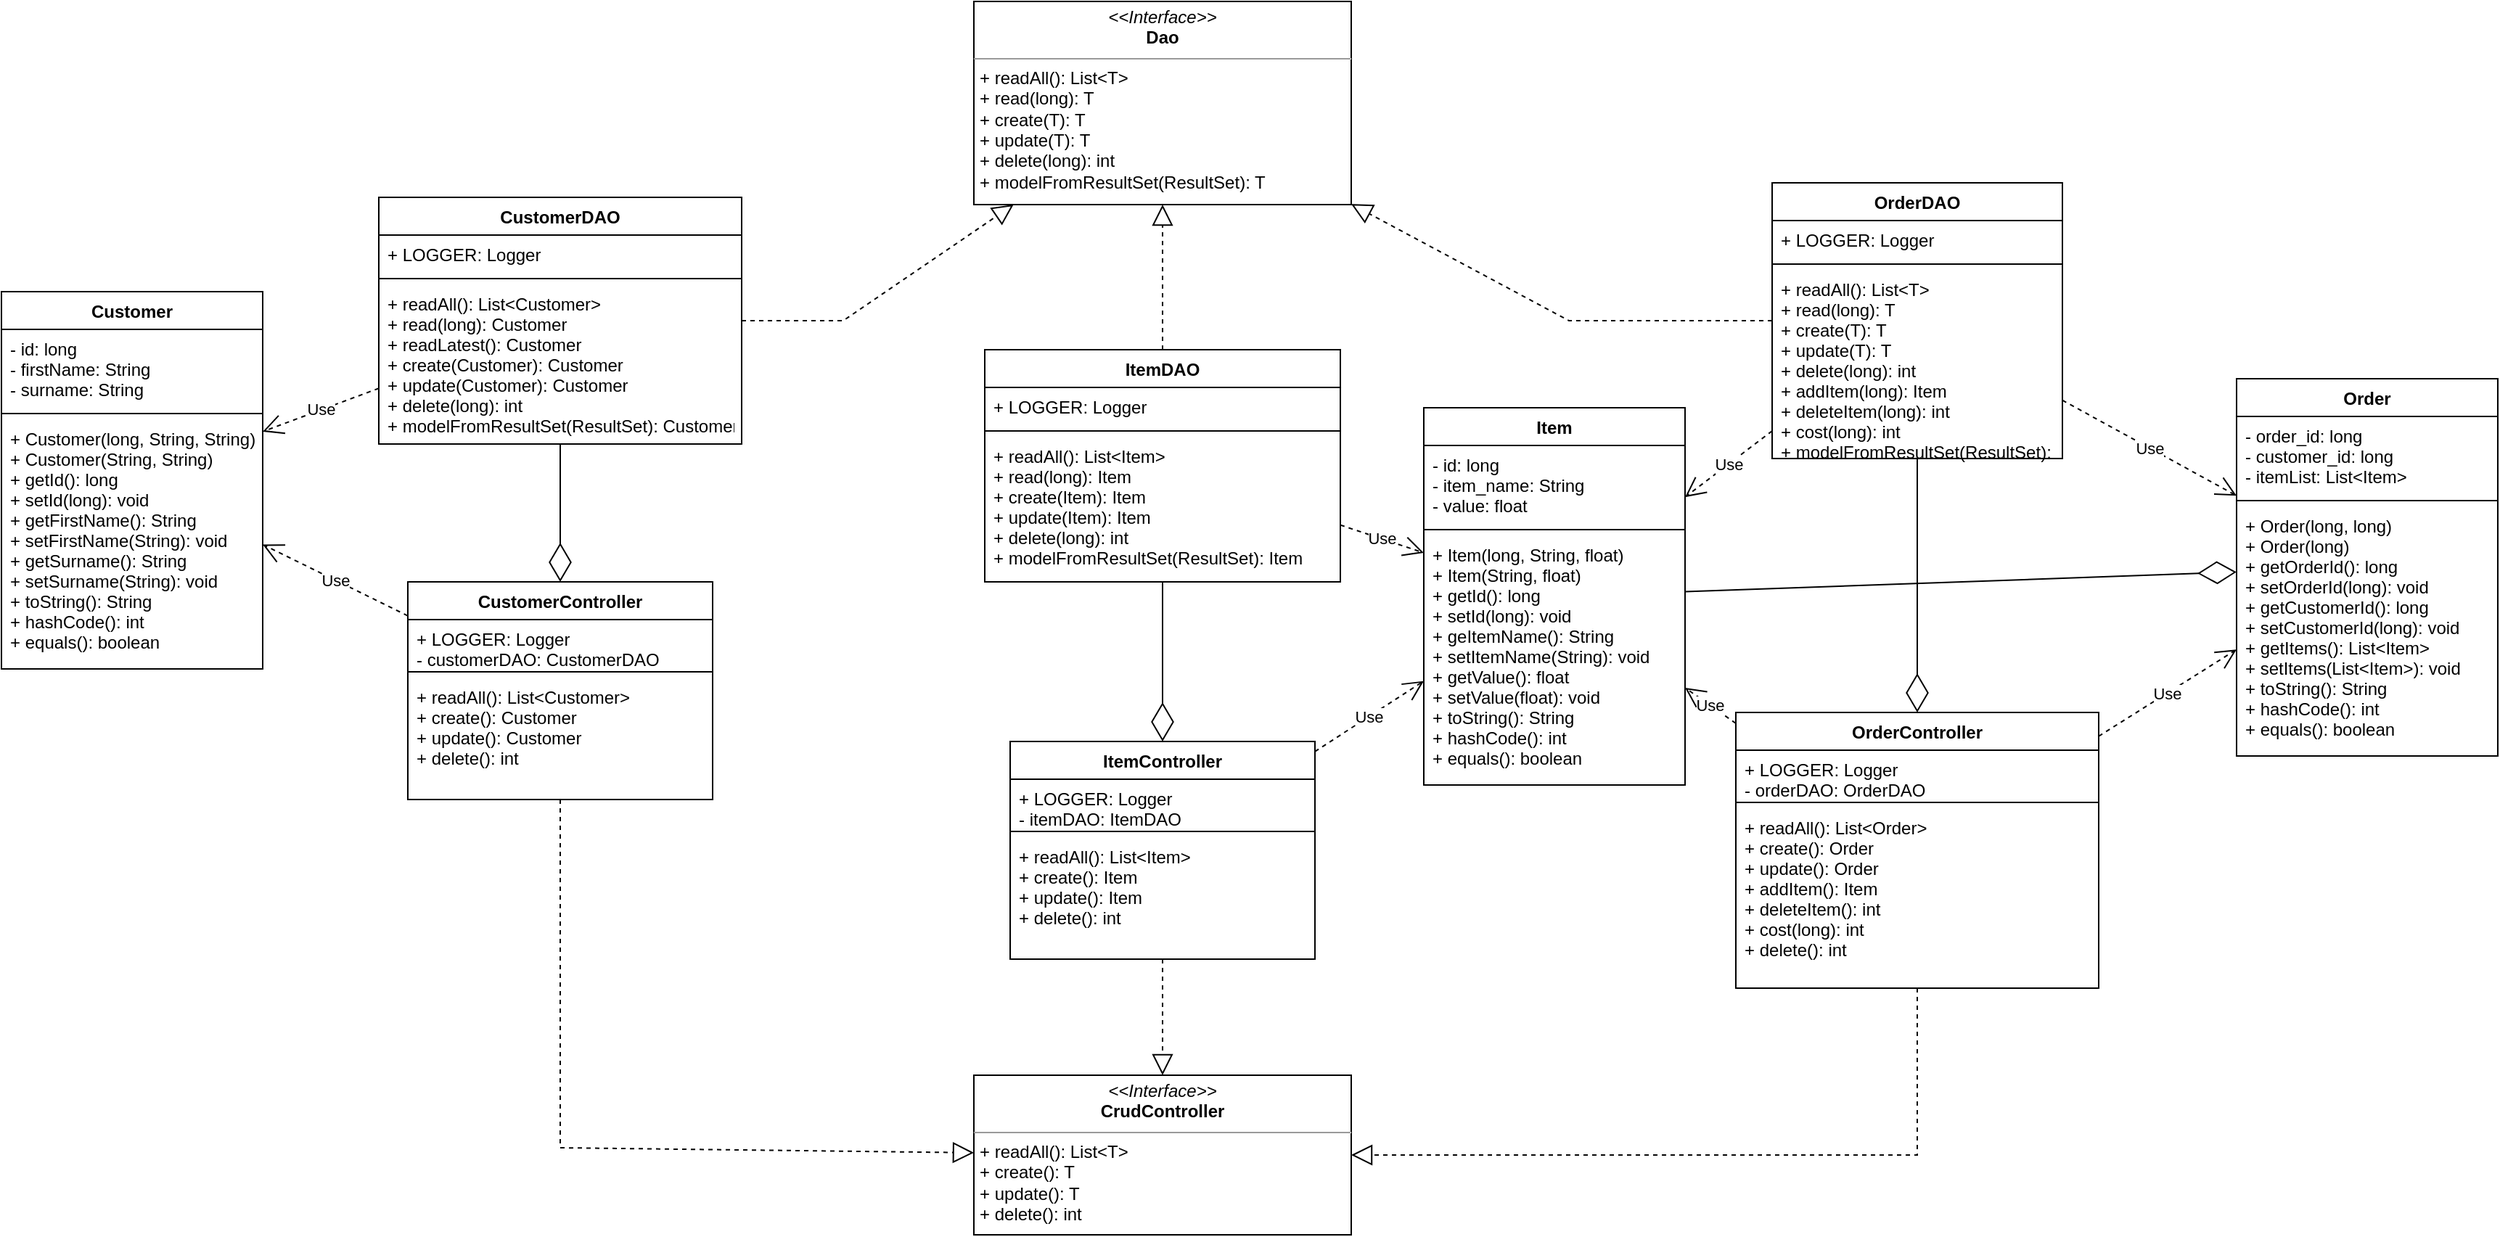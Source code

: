 <mxfile version="20.0.4" type="device"><diagram id="C5RBs43oDa-KdzZeNtuy" name="Page-1"><mxGraphModel dx="1730" dy="1594" grid="1" gridSize="10" guides="1" tooltips="1" connect="1" arrows="1" fold="1" page="1" pageScale="1" pageWidth="827" pageHeight="1169" math="0" shadow="0"><root><mxCell id="WIyWlLk6GJQsqaUBKTNV-0"/><mxCell id="WIyWlLk6GJQsqaUBKTNV-1" parent="WIyWlLk6GJQsqaUBKTNV-0"/><mxCell id="guxBgkQvKf8HlJ9YXZP1-2" value="&lt;p style=&quot;margin:0px;margin-top:4px;text-align:center;&quot;&gt;&lt;i&gt;&amp;lt;&amp;lt;Interface&amp;gt;&amp;gt;&lt;/i&gt;&lt;br&gt;&lt;b&gt;Dao&lt;/b&gt;&lt;/p&gt;&lt;hr size=&quot;1&quot;&gt;&lt;p style=&quot;margin:0px;margin-left:4px;&quot;&gt;&lt;/p&gt;&lt;p style=&quot;margin:0px;margin-left:4px;&quot;&gt;+ readAll(): List&amp;lt;T&amp;gt;&lt;br&gt;+ read(long): T&lt;/p&gt;&lt;p style=&quot;margin:0px;margin-left:4px;&quot;&gt;+ create(T): T&lt;/p&gt;&lt;p style=&quot;margin:0px;margin-left:4px;&quot;&gt;+ update(T): T&lt;/p&gt;&lt;p style=&quot;margin:0px;margin-left:4px;&quot;&gt;+ delete(long): int&lt;/p&gt;&lt;p style=&quot;margin:0px;margin-left:4px;&quot;&gt;+ modelFromResultSet(ResultSet): T&lt;/p&gt;" style="verticalAlign=top;align=left;overflow=fill;fontSize=12;fontFamily=Helvetica;html=1;" parent="WIyWlLk6GJQsqaUBKTNV-1" vertex="1"><mxGeometry x="250" y="-140" width="260" height="140" as="geometry"/></mxCell><mxCell id="guxBgkQvKf8HlJ9YXZP1-3" value="CustomerDAO" style="swimlane;fontStyle=1;align=center;verticalAlign=top;childLayout=stackLayout;horizontal=1;startSize=26;horizontalStack=0;resizeParent=1;resizeParentMax=0;resizeLast=0;collapsible=1;marginBottom=0;" parent="WIyWlLk6GJQsqaUBKTNV-1" vertex="1"><mxGeometry x="-160" y="-5" width="250" height="170" as="geometry"/></mxCell><mxCell id="guxBgkQvKf8HlJ9YXZP1-4" value="+ LOGGER: Logger" style="text;strokeColor=none;fillColor=none;align=left;verticalAlign=top;spacingLeft=4;spacingRight=4;overflow=hidden;rotatable=0;points=[[0,0.5],[1,0.5]];portConstraint=eastwest;" parent="guxBgkQvKf8HlJ9YXZP1-3" vertex="1"><mxGeometry y="26" width="250" height="26" as="geometry"/></mxCell><mxCell id="guxBgkQvKf8HlJ9YXZP1-5" value="" style="line;strokeWidth=1;fillColor=none;align=left;verticalAlign=middle;spacingTop=-1;spacingLeft=3;spacingRight=3;rotatable=0;labelPosition=right;points=[];portConstraint=eastwest;" parent="guxBgkQvKf8HlJ9YXZP1-3" vertex="1"><mxGeometry y="52" width="250" height="8" as="geometry"/></mxCell><mxCell id="guxBgkQvKf8HlJ9YXZP1-6" value="+ readAll(): List&lt;Customer&gt;&#10;+ read(long): Customer&#10;+ readLatest(): Customer&#10;+ create(Customer): Customer&#10;+ update(Customer): Customer&#10;+ delete(long): int&#10;+ modelFromResultSet(ResultSet): Customer" style="text;strokeColor=none;fillColor=none;align=left;verticalAlign=top;spacingLeft=4;spacingRight=4;overflow=hidden;rotatable=0;points=[[0,0.5],[1,0.5]];portConstraint=eastwest;" parent="guxBgkQvKf8HlJ9YXZP1-3" vertex="1"><mxGeometry y="60" width="250" height="110" as="geometry"/></mxCell><mxCell id="guxBgkQvKf8HlJ9YXZP1-7" value="" style="endArrow=block;dashed=1;endFill=0;endSize=12;html=1;rounded=0;" parent="WIyWlLk6GJQsqaUBKTNV-1" source="guxBgkQvKf8HlJ9YXZP1-3" target="guxBgkQvKf8HlJ9YXZP1-2" edge="1"><mxGeometry width="160" relative="1" as="geometry"><mxPoint x="330" y="280" as="sourcePoint"/><mxPoint x="490" y="280" as="targetPoint"/><Array as="points"><mxPoint x="160" y="80"/></Array></mxGeometry></mxCell><mxCell id="guxBgkQvKf8HlJ9YXZP1-8" value="ItemDAO" style="swimlane;fontStyle=1;align=center;verticalAlign=top;childLayout=stackLayout;horizontal=1;startSize=26;horizontalStack=0;resizeParent=1;resizeParentMax=0;resizeLast=0;collapsible=1;marginBottom=0;" parent="WIyWlLk6GJQsqaUBKTNV-1" vertex="1"><mxGeometry x="257.5" y="100" width="245" height="160" as="geometry"/></mxCell><mxCell id="guxBgkQvKf8HlJ9YXZP1-9" value="+ LOGGER: Logger" style="text;strokeColor=none;fillColor=none;align=left;verticalAlign=top;spacingLeft=4;spacingRight=4;overflow=hidden;rotatable=0;points=[[0,0.5],[1,0.5]];portConstraint=eastwest;" parent="guxBgkQvKf8HlJ9YXZP1-8" vertex="1"><mxGeometry y="26" width="245" height="26" as="geometry"/></mxCell><mxCell id="guxBgkQvKf8HlJ9YXZP1-10" value="" style="line;strokeWidth=1;fillColor=none;align=left;verticalAlign=middle;spacingTop=-1;spacingLeft=3;spacingRight=3;rotatable=0;labelPosition=right;points=[];portConstraint=eastwest;" parent="guxBgkQvKf8HlJ9YXZP1-8" vertex="1"><mxGeometry y="52" width="245" height="8" as="geometry"/></mxCell><mxCell id="guxBgkQvKf8HlJ9YXZP1-11" value="+ readAll(): List&lt;Item&gt;&#10;+ read(long): Item&#10;+ create(Item): Item&#10;+ update(Item): Item&#10;+ delete(long): int&#10;+ modelFromResultSet(ResultSet): Item" style="text;strokeColor=none;fillColor=none;align=left;verticalAlign=top;spacingLeft=4;spacingRight=4;overflow=hidden;rotatable=0;points=[[0,0.5],[1,0.5]];portConstraint=eastwest;" parent="guxBgkQvKf8HlJ9YXZP1-8" vertex="1"><mxGeometry y="60" width="245" height="100" as="geometry"/></mxCell><mxCell id="guxBgkQvKf8HlJ9YXZP1-12" value="OrderDAO" style="swimlane;fontStyle=1;align=center;verticalAlign=top;childLayout=stackLayout;horizontal=1;startSize=26;horizontalStack=0;resizeParent=1;resizeParentMax=0;resizeLast=0;collapsible=1;marginBottom=0;" parent="WIyWlLk6GJQsqaUBKTNV-1" vertex="1"><mxGeometry x="800" y="-15" width="200" height="190" as="geometry"/></mxCell><mxCell id="guxBgkQvKf8HlJ9YXZP1-13" value="+ LOGGER: Logger" style="text;strokeColor=none;fillColor=none;align=left;verticalAlign=top;spacingLeft=4;spacingRight=4;overflow=hidden;rotatable=0;points=[[0,0.5],[1,0.5]];portConstraint=eastwest;" parent="guxBgkQvKf8HlJ9YXZP1-12" vertex="1"><mxGeometry y="26" width="200" height="26" as="geometry"/></mxCell><mxCell id="guxBgkQvKf8HlJ9YXZP1-14" value="" style="line;strokeWidth=1;fillColor=none;align=left;verticalAlign=middle;spacingTop=-1;spacingLeft=3;spacingRight=3;rotatable=0;labelPosition=right;points=[];portConstraint=eastwest;" parent="guxBgkQvKf8HlJ9YXZP1-12" vertex="1"><mxGeometry y="52" width="200" height="8" as="geometry"/></mxCell><mxCell id="guxBgkQvKf8HlJ9YXZP1-15" value="+ readAll(): List&lt;T&gt;&#10;+ read(long): T&#10;+ create(T): T&#10;+ update(T): T&#10;+ delete(long): int&#10;+ addItem(long): Item&#10;+ deleteItem(long): int&#10;+ cost(long): int&#10;+ modelFromResultSet(ResultSet): T" style="text;strokeColor=none;fillColor=none;align=left;verticalAlign=top;spacingLeft=4;spacingRight=4;overflow=hidden;rotatable=0;points=[[0,0.5],[1,0.5]];portConstraint=eastwest;" parent="guxBgkQvKf8HlJ9YXZP1-12" vertex="1"><mxGeometry y="60" width="200" height="130" as="geometry"/></mxCell><mxCell id="guxBgkQvKf8HlJ9YXZP1-16" value="" style="endArrow=block;dashed=1;endFill=0;endSize=12;html=1;rounded=0;" parent="WIyWlLk6GJQsqaUBKTNV-1" source="guxBgkQvKf8HlJ9YXZP1-8" target="guxBgkQvKf8HlJ9YXZP1-2" edge="1"><mxGeometry width="160" relative="1" as="geometry"><mxPoint x="330" y="270" as="sourcePoint"/><mxPoint x="490" y="270" as="targetPoint"/></mxGeometry></mxCell><mxCell id="guxBgkQvKf8HlJ9YXZP1-17" value="" style="endArrow=block;dashed=1;endFill=0;endSize=12;html=1;rounded=0;" parent="WIyWlLk6GJQsqaUBKTNV-1" source="guxBgkQvKf8HlJ9YXZP1-12" target="guxBgkQvKf8HlJ9YXZP1-2" edge="1"><mxGeometry width="160" relative="1" as="geometry"><mxPoint x="330" y="270" as="sourcePoint"/><mxPoint x="490" y="270" as="targetPoint"/><Array as="points"><mxPoint x="660" y="80"/></Array></mxGeometry></mxCell><mxCell id="fE07eYE8MpscGAxd6MXE-0" value="CustomerController" style="swimlane;fontStyle=1;align=center;verticalAlign=top;childLayout=stackLayout;horizontal=1;startSize=26;horizontalStack=0;resizeParent=1;resizeParentMax=0;resizeLast=0;collapsible=1;marginBottom=0;" vertex="1" parent="WIyWlLk6GJQsqaUBKTNV-1"><mxGeometry x="-140" y="260" width="210" height="150" as="geometry"/></mxCell><mxCell id="fE07eYE8MpscGAxd6MXE-1" value="+ LOGGER: Logger&#10;- customerDAO: CustomerDAO" style="text;strokeColor=none;fillColor=none;align=left;verticalAlign=top;spacingLeft=4;spacingRight=4;overflow=hidden;rotatable=0;points=[[0,0.5],[1,0.5]];portConstraint=eastwest;" vertex="1" parent="fE07eYE8MpscGAxd6MXE-0"><mxGeometry y="26" width="210" height="32" as="geometry"/></mxCell><mxCell id="fE07eYE8MpscGAxd6MXE-2" value="" style="line;strokeWidth=1;fillColor=none;align=left;verticalAlign=middle;spacingTop=-1;spacingLeft=3;spacingRight=3;rotatable=0;labelPosition=right;points=[];portConstraint=eastwest;" vertex="1" parent="fE07eYE8MpscGAxd6MXE-0"><mxGeometry y="58" width="210" height="8" as="geometry"/></mxCell><mxCell id="fE07eYE8MpscGAxd6MXE-3" value="+ readAll(): List&lt;Customer&gt;&#10;+ create(): Customer&#10;+ update(): Customer&#10;+ delete(): int" style="text;strokeColor=none;fillColor=none;align=left;verticalAlign=top;spacingLeft=4;spacingRight=4;overflow=hidden;rotatable=0;points=[[0,0.5],[1,0.5]];portConstraint=eastwest;" vertex="1" parent="fE07eYE8MpscGAxd6MXE-0"><mxGeometry y="66" width="210" height="84" as="geometry"/></mxCell><mxCell id="fE07eYE8MpscGAxd6MXE-4" value="" style="endArrow=diamondThin;endFill=0;endSize=24;html=1;rounded=0;" edge="1" parent="WIyWlLk6GJQsqaUBKTNV-1" source="guxBgkQvKf8HlJ9YXZP1-3" target="fE07eYE8MpscGAxd6MXE-0"><mxGeometry width="160" relative="1" as="geometry"><mxPoint x="330" y="330" as="sourcePoint"/><mxPoint x="490" y="330" as="targetPoint"/></mxGeometry></mxCell><mxCell id="fE07eYE8MpscGAxd6MXE-5" value="ItemController" style="swimlane;fontStyle=1;align=center;verticalAlign=top;childLayout=stackLayout;horizontal=1;startSize=26;horizontalStack=0;resizeParent=1;resizeParentMax=0;resizeLast=0;collapsible=1;marginBottom=0;" vertex="1" parent="WIyWlLk6GJQsqaUBKTNV-1"><mxGeometry x="275" y="370" width="210" height="150" as="geometry"/></mxCell><mxCell id="fE07eYE8MpscGAxd6MXE-6" value="+ LOGGER: Logger&#10;- itemDAO: ItemDAO" style="text;strokeColor=none;fillColor=none;align=left;verticalAlign=top;spacingLeft=4;spacingRight=4;overflow=hidden;rotatable=0;points=[[0,0.5],[1,0.5]];portConstraint=eastwest;" vertex="1" parent="fE07eYE8MpscGAxd6MXE-5"><mxGeometry y="26" width="210" height="32" as="geometry"/></mxCell><mxCell id="fE07eYE8MpscGAxd6MXE-7" value="" style="line;strokeWidth=1;fillColor=none;align=left;verticalAlign=middle;spacingTop=-1;spacingLeft=3;spacingRight=3;rotatable=0;labelPosition=right;points=[];portConstraint=eastwest;" vertex="1" parent="fE07eYE8MpscGAxd6MXE-5"><mxGeometry y="58" width="210" height="8" as="geometry"/></mxCell><mxCell id="fE07eYE8MpscGAxd6MXE-8" value="+ readAll(): List&lt;Item&gt;&#10;+ create(): Item&#10;+ update(): Item&#10;+ delete(): int" style="text;strokeColor=none;fillColor=none;align=left;verticalAlign=top;spacingLeft=4;spacingRight=4;overflow=hidden;rotatable=0;points=[[0,0.5],[1,0.5]];portConstraint=eastwest;" vertex="1" parent="fE07eYE8MpscGAxd6MXE-5"><mxGeometry y="66" width="210" height="84" as="geometry"/></mxCell><mxCell id="fE07eYE8MpscGAxd6MXE-9" value="" style="endArrow=diamondThin;endFill=0;endSize=24;html=1;rounded=0;" edge="1" parent="WIyWlLk6GJQsqaUBKTNV-1" source="guxBgkQvKf8HlJ9YXZP1-8" target="fE07eYE8MpscGAxd6MXE-5"><mxGeometry width="160" relative="1" as="geometry"><mxPoint x="330" y="320" as="sourcePoint"/><mxPoint x="490" y="320" as="targetPoint"/></mxGeometry></mxCell><mxCell id="fE07eYE8MpscGAxd6MXE-10" value="OrderController" style="swimlane;fontStyle=1;align=center;verticalAlign=top;childLayout=stackLayout;horizontal=1;startSize=26;horizontalStack=0;resizeParent=1;resizeParentMax=0;resizeLast=0;collapsible=1;marginBottom=0;" vertex="1" parent="WIyWlLk6GJQsqaUBKTNV-1"><mxGeometry x="775" y="350" width="250" height="190" as="geometry"/></mxCell><mxCell id="fE07eYE8MpscGAxd6MXE-11" value="+ LOGGER: Logger&#10;- orderDAO: OrderDAO" style="text;strokeColor=none;fillColor=none;align=left;verticalAlign=top;spacingLeft=4;spacingRight=4;overflow=hidden;rotatable=0;points=[[0,0.5],[1,0.5]];portConstraint=eastwest;" vertex="1" parent="fE07eYE8MpscGAxd6MXE-10"><mxGeometry y="26" width="250" height="32" as="geometry"/></mxCell><mxCell id="fE07eYE8MpscGAxd6MXE-12" value="" style="line;strokeWidth=1;fillColor=none;align=left;verticalAlign=middle;spacingTop=-1;spacingLeft=3;spacingRight=3;rotatable=0;labelPosition=right;points=[];portConstraint=eastwest;" vertex="1" parent="fE07eYE8MpscGAxd6MXE-10"><mxGeometry y="58" width="250" height="8" as="geometry"/></mxCell><mxCell id="fE07eYE8MpscGAxd6MXE-13" value="+ readAll(): List&lt;Order&gt;&#10;+ create(): Order&#10;+ update(): Order&#10;+ addItem(): Item&#10;+ deleteItem(): int&#10;+ cost(long): int&#10;+ delete(): int" style="text;strokeColor=none;fillColor=none;align=left;verticalAlign=top;spacingLeft=4;spacingRight=4;overflow=hidden;rotatable=0;points=[[0,0.5],[1,0.5]];portConstraint=eastwest;" vertex="1" parent="fE07eYE8MpscGAxd6MXE-10"><mxGeometry y="66" width="250" height="124" as="geometry"/></mxCell><mxCell id="fE07eYE8MpscGAxd6MXE-14" value="" style="endArrow=diamondThin;endFill=0;endSize=24;html=1;rounded=0;" edge="1" parent="WIyWlLk6GJQsqaUBKTNV-1" source="guxBgkQvKf8HlJ9YXZP1-12" target="fE07eYE8MpscGAxd6MXE-10"><mxGeometry width="160" relative="1" as="geometry"><mxPoint x="600" y="270" as="sourcePoint"/><mxPoint x="760" y="270" as="targetPoint"/></mxGeometry></mxCell><mxCell id="fE07eYE8MpscGAxd6MXE-15" value="&lt;p style=&quot;margin:0px;margin-top:4px;text-align:center;&quot;&gt;&lt;i&gt;&amp;lt;&amp;lt;Interface&amp;gt;&amp;gt;&lt;/i&gt;&lt;br&gt;&lt;b&gt;CrudController&lt;/b&gt;&lt;/p&gt;&lt;hr size=&quot;1&quot;&gt;&lt;p style=&quot;margin:0px;margin-left:4px;&quot;&gt;&lt;/p&gt;&lt;p style=&quot;margin:0px;margin-left:4px;&quot;&gt;+ readAll(): List&amp;lt;T&amp;gt;&lt;br&gt;&lt;/p&gt;&lt;p style=&quot;margin:0px;margin-left:4px;&quot;&gt;+ create(): T&lt;/p&gt;&lt;p style=&quot;margin:0px;margin-left:4px;&quot;&gt;+ update(): T&lt;/p&gt;&lt;p style=&quot;margin:0px;margin-left:4px;&quot;&gt;+ delete(): int&lt;/p&gt;&lt;p style=&quot;margin:0px;margin-left:4px;&quot;&gt;&lt;br&gt;&lt;/p&gt;" style="verticalAlign=top;align=left;overflow=fill;fontSize=12;fontFamily=Helvetica;html=1;" vertex="1" parent="WIyWlLk6GJQsqaUBKTNV-1"><mxGeometry x="250" y="600" width="260" height="110" as="geometry"/></mxCell><mxCell id="fE07eYE8MpscGAxd6MXE-16" value="" style="endArrow=block;dashed=1;endFill=0;endSize=12;html=1;rounded=0;" edge="1" parent="WIyWlLk6GJQsqaUBKTNV-1" source="fE07eYE8MpscGAxd6MXE-5" target="fE07eYE8MpscGAxd6MXE-15"><mxGeometry width="160" relative="1" as="geometry"><mxPoint x="130" y="440" as="sourcePoint"/><mxPoint x="290" y="440" as="targetPoint"/></mxGeometry></mxCell><mxCell id="fE07eYE8MpscGAxd6MXE-17" value="" style="endArrow=block;dashed=1;endFill=0;endSize=12;html=1;rounded=0;" edge="1" parent="WIyWlLk6GJQsqaUBKTNV-1" source="fE07eYE8MpscGAxd6MXE-0" target="fE07eYE8MpscGAxd6MXE-15"><mxGeometry width="160" relative="1" as="geometry"><mxPoint x="320" y="440" as="sourcePoint"/><mxPoint x="480" y="440" as="targetPoint"/><Array as="points"><mxPoint x="-35" y="650"/></Array></mxGeometry></mxCell><mxCell id="fE07eYE8MpscGAxd6MXE-18" value="" style="endArrow=block;dashed=1;endFill=0;endSize=12;html=1;rounded=0;" edge="1" parent="WIyWlLk6GJQsqaUBKTNV-1" source="fE07eYE8MpscGAxd6MXE-10" target="fE07eYE8MpscGAxd6MXE-15"><mxGeometry width="160" relative="1" as="geometry"><mxPoint x="320" y="590" as="sourcePoint"/><mxPoint x="480" y="590" as="targetPoint"/><Array as="points"><mxPoint x="900" y="655"/></Array></mxGeometry></mxCell><mxCell id="fE07eYE8MpscGAxd6MXE-19" value="Item" style="swimlane;fontStyle=1;align=center;verticalAlign=top;childLayout=stackLayout;horizontal=1;startSize=26;horizontalStack=0;resizeParent=1;resizeParentMax=0;resizeLast=0;collapsible=1;marginBottom=0;" vertex="1" parent="WIyWlLk6GJQsqaUBKTNV-1"><mxGeometry x="560" y="140" width="180" height="260" as="geometry"/></mxCell><mxCell id="fE07eYE8MpscGAxd6MXE-20" value="- id: long&#10;- item_name: String&#10;- value: float" style="text;strokeColor=none;fillColor=none;align=left;verticalAlign=top;spacingLeft=4;spacingRight=4;overflow=hidden;rotatable=0;points=[[0,0.5],[1,0.5]];portConstraint=eastwest;" vertex="1" parent="fE07eYE8MpscGAxd6MXE-19"><mxGeometry y="26" width="180" height="54" as="geometry"/></mxCell><mxCell id="fE07eYE8MpscGAxd6MXE-21" value="" style="line;strokeWidth=1;fillColor=none;align=left;verticalAlign=middle;spacingTop=-1;spacingLeft=3;spacingRight=3;rotatable=0;labelPosition=right;points=[];portConstraint=eastwest;" vertex="1" parent="fE07eYE8MpscGAxd6MXE-19"><mxGeometry y="80" width="180" height="8" as="geometry"/></mxCell><mxCell id="fE07eYE8MpscGAxd6MXE-22" value="+ Item(long, String, float)&#10;+ Item(String, float)&#10;+ getId(): long&#10;+ setId(long): void&#10;+ geItemName(): String&#10;+ setItemName(String): void&#10;+ getValue(): float&#10;+ setValue(float): void&#10;+ toString(): String&#10;+ hashCode(): int&#10;+ equals(): boolean" style="text;strokeColor=none;fillColor=none;align=left;verticalAlign=top;spacingLeft=4;spacingRight=4;overflow=hidden;rotatable=0;points=[[0,0.5],[1,0.5]];portConstraint=eastwest;" vertex="1" parent="fE07eYE8MpscGAxd6MXE-19"><mxGeometry y="88" width="180" height="172" as="geometry"/></mxCell><mxCell id="fE07eYE8MpscGAxd6MXE-23" value="Use" style="endArrow=open;endSize=12;dashed=1;html=1;rounded=0;" edge="1" parent="WIyWlLk6GJQsqaUBKTNV-1" source="fE07eYE8MpscGAxd6MXE-5" target="fE07eYE8MpscGAxd6MXE-19"><mxGeometry width="160" relative="1" as="geometry"><mxPoint x="540" y="580" as="sourcePoint"/><mxPoint x="700" y="580" as="targetPoint"/></mxGeometry></mxCell><mxCell id="fE07eYE8MpscGAxd6MXE-24" value="Use" style="endArrow=open;endSize=12;dashed=1;html=1;rounded=0;" edge="1" parent="WIyWlLk6GJQsqaUBKTNV-1" source="guxBgkQvKf8HlJ9YXZP1-8" target="fE07eYE8MpscGAxd6MXE-19"><mxGeometry width="160" relative="1" as="geometry"><mxPoint x="540" y="380" as="sourcePoint"/><mxPoint x="700" y="380" as="targetPoint"/></mxGeometry></mxCell><mxCell id="fE07eYE8MpscGAxd6MXE-25" value="Use" style="endArrow=open;endSize=12;dashed=1;html=1;rounded=0;" edge="1" parent="WIyWlLk6GJQsqaUBKTNV-1" source="guxBgkQvKf8HlJ9YXZP1-12" target="fE07eYE8MpscGAxd6MXE-19"><mxGeometry width="160" relative="1" as="geometry"><mxPoint x="540" y="140" as="sourcePoint"/><mxPoint x="700" y="140" as="targetPoint"/></mxGeometry></mxCell><mxCell id="fE07eYE8MpscGAxd6MXE-26" value="Use" style="endArrow=open;endSize=12;dashed=1;html=1;rounded=0;" edge="1" parent="WIyWlLk6GJQsqaUBKTNV-1" source="fE07eYE8MpscGAxd6MXE-10" target="fE07eYE8MpscGAxd6MXE-19"><mxGeometry width="160" relative="1" as="geometry"><mxPoint x="540" y="140" as="sourcePoint"/><mxPoint x="700" y="140" as="targetPoint"/></mxGeometry></mxCell><mxCell id="fE07eYE8MpscGAxd6MXE-27" value="Customer" style="swimlane;fontStyle=1;align=center;verticalAlign=top;childLayout=stackLayout;horizontal=1;startSize=26;horizontalStack=0;resizeParent=1;resizeParentMax=0;resizeLast=0;collapsible=1;marginBottom=0;" vertex="1" parent="WIyWlLk6GJQsqaUBKTNV-1"><mxGeometry x="-420" y="60" width="180" height="260" as="geometry"/></mxCell><mxCell id="fE07eYE8MpscGAxd6MXE-28" value="- id: long&#10;- firstName: String&#10;- surname: String" style="text;strokeColor=none;fillColor=none;align=left;verticalAlign=top;spacingLeft=4;spacingRight=4;overflow=hidden;rotatable=0;points=[[0,0.5],[1,0.5]];portConstraint=eastwest;" vertex="1" parent="fE07eYE8MpscGAxd6MXE-27"><mxGeometry y="26" width="180" height="54" as="geometry"/></mxCell><mxCell id="fE07eYE8MpscGAxd6MXE-29" value="" style="line;strokeWidth=1;fillColor=none;align=left;verticalAlign=middle;spacingTop=-1;spacingLeft=3;spacingRight=3;rotatable=0;labelPosition=right;points=[];portConstraint=eastwest;" vertex="1" parent="fE07eYE8MpscGAxd6MXE-27"><mxGeometry y="80" width="180" height="8" as="geometry"/></mxCell><mxCell id="fE07eYE8MpscGAxd6MXE-30" value="+ Customer(long, String, String)&#10;+ Customer(String, String)&#10;+ getId(): long&#10;+ setId(long): void&#10;+ getFirstName(): String&#10;+ setFirstName(String): void&#10;+ getSurname(): String&#10;+ setSurname(String): void&#10;+ toString(): String&#10;+ hashCode(): int&#10;+ equals(): boolean" style="text;strokeColor=none;fillColor=none;align=left;verticalAlign=top;spacingLeft=4;spacingRight=4;overflow=hidden;rotatable=0;points=[[0,0.5],[1,0.5]];portConstraint=eastwest;" vertex="1" parent="fE07eYE8MpscGAxd6MXE-27"><mxGeometry y="88" width="180" height="172" as="geometry"/></mxCell><mxCell id="fE07eYE8MpscGAxd6MXE-31" value="Use" style="endArrow=open;endSize=12;dashed=1;html=1;rounded=0;" edge="1" parent="WIyWlLk6GJQsqaUBKTNV-1" source="guxBgkQvKf8HlJ9YXZP1-3" target="fE07eYE8MpscGAxd6MXE-27"><mxGeometry width="160" relative="1" as="geometry"><mxPoint x="-30" y="250" as="sourcePoint"/><mxPoint x="130" y="250" as="targetPoint"/></mxGeometry></mxCell><mxCell id="fE07eYE8MpscGAxd6MXE-32" value="Use" style="endArrow=open;endSize=12;dashed=1;html=1;rounded=0;" edge="1" parent="WIyWlLk6GJQsqaUBKTNV-1" source="fE07eYE8MpscGAxd6MXE-0" target="fE07eYE8MpscGAxd6MXE-27"><mxGeometry width="160" relative="1" as="geometry"><mxPoint x="-30" y="250" as="sourcePoint"/><mxPoint x="130" y="250" as="targetPoint"/></mxGeometry></mxCell><mxCell id="fE07eYE8MpscGAxd6MXE-34" value="Order" style="swimlane;fontStyle=1;align=center;verticalAlign=top;childLayout=stackLayout;horizontal=1;startSize=26;horizontalStack=0;resizeParent=1;resizeParentMax=0;resizeLast=0;collapsible=1;marginBottom=0;" vertex="1" parent="WIyWlLk6GJQsqaUBKTNV-1"><mxGeometry x="1120" y="120" width="180" height="260" as="geometry"/></mxCell><mxCell id="fE07eYE8MpscGAxd6MXE-35" value="- order_id: long&#10;- customer_id: long&#10;- itemList: List&lt;Item&gt;" style="text;strokeColor=none;fillColor=none;align=left;verticalAlign=top;spacingLeft=4;spacingRight=4;overflow=hidden;rotatable=0;points=[[0,0.5],[1,0.5]];portConstraint=eastwest;" vertex="1" parent="fE07eYE8MpscGAxd6MXE-34"><mxGeometry y="26" width="180" height="54" as="geometry"/></mxCell><mxCell id="fE07eYE8MpscGAxd6MXE-36" value="" style="line;strokeWidth=1;fillColor=none;align=left;verticalAlign=middle;spacingTop=-1;spacingLeft=3;spacingRight=3;rotatable=0;labelPosition=right;points=[];portConstraint=eastwest;" vertex="1" parent="fE07eYE8MpscGAxd6MXE-34"><mxGeometry y="80" width="180" height="8" as="geometry"/></mxCell><mxCell id="fE07eYE8MpscGAxd6MXE-37" value="+ Order(long, long)&#10;+ Order(long)&#10;+ getOrderId(): long&#10;+ setOrderId(long): void&#10;+ getCustomerId(): long&#10;+ setCustomerId(long): void&#10;+ getItems(): List&lt;Item&gt;&#10;+ setItems(List&lt;Item&gt;): void&#10;+ toString(): String&#10;+ hashCode(): int&#10;+ equals(): boolean" style="text;strokeColor=none;fillColor=none;align=left;verticalAlign=top;spacingLeft=4;spacingRight=4;overflow=hidden;rotatable=0;points=[[0,0.5],[1,0.5]];portConstraint=eastwest;" vertex="1" parent="fE07eYE8MpscGAxd6MXE-34"><mxGeometry y="88" width="180" height="172" as="geometry"/></mxCell><mxCell id="fE07eYE8MpscGAxd6MXE-38" value="Use" style="endArrow=open;endSize=12;dashed=1;html=1;rounded=0;" edge="1" parent="WIyWlLk6GJQsqaUBKTNV-1" source="guxBgkQvKf8HlJ9YXZP1-12" target="fE07eYE8MpscGAxd6MXE-34"><mxGeometry width="160" relative="1" as="geometry"><mxPoint x="900" y="230" as="sourcePoint"/><mxPoint x="1060" y="230" as="targetPoint"/></mxGeometry></mxCell><mxCell id="fE07eYE8MpscGAxd6MXE-39" value="Use" style="endArrow=open;endSize=12;dashed=1;html=1;rounded=0;" edge="1" parent="WIyWlLk6GJQsqaUBKTNV-1" source="fE07eYE8MpscGAxd6MXE-10" target="fE07eYE8MpscGAxd6MXE-34"><mxGeometry width="160" relative="1" as="geometry"><mxPoint x="910" y="120" as="sourcePoint"/><mxPoint x="1070" y="120" as="targetPoint"/></mxGeometry></mxCell><mxCell id="fE07eYE8MpscGAxd6MXE-40" value="" style="endArrow=diamondThin;endFill=0;endSize=24;html=1;rounded=0;" edge="1" parent="WIyWlLk6GJQsqaUBKTNV-1" source="fE07eYE8MpscGAxd6MXE-19" target="fE07eYE8MpscGAxd6MXE-34"><mxGeometry width="160" relative="1" as="geometry"><mxPoint x="790" y="220" as="sourcePoint"/><mxPoint x="950" y="220" as="targetPoint"/></mxGeometry></mxCell></root></mxGraphModel></diagram></mxfile>